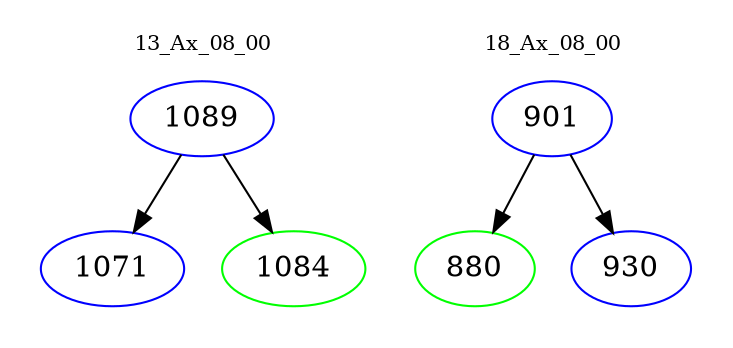 digraph{
subgraph cluster_0 {
color = white
label = "13_Ax_08_00";
fontsize=10;
T0_1089 [label="1089", color="blue"]
T0_1089 -> T0_1071 [color="black"]
T0_1071 [label="1071", color="blue"]
T0_1089 -> T0_1084 [color="black"]
T0_1084 [label="1084", color="green"]
}
subgraph cluster_1 {
color = white
label = "18_Ax_08_00";
fontsize=10;
T1_901 [label="901", color="blue"]
T1_901 -> T1_880 [color="black"]
T1_880 [label="880", color="green"]
T1_901 -> T1_930 [color="black"]
T1_930 [label="930", color="blue"]
}
}
